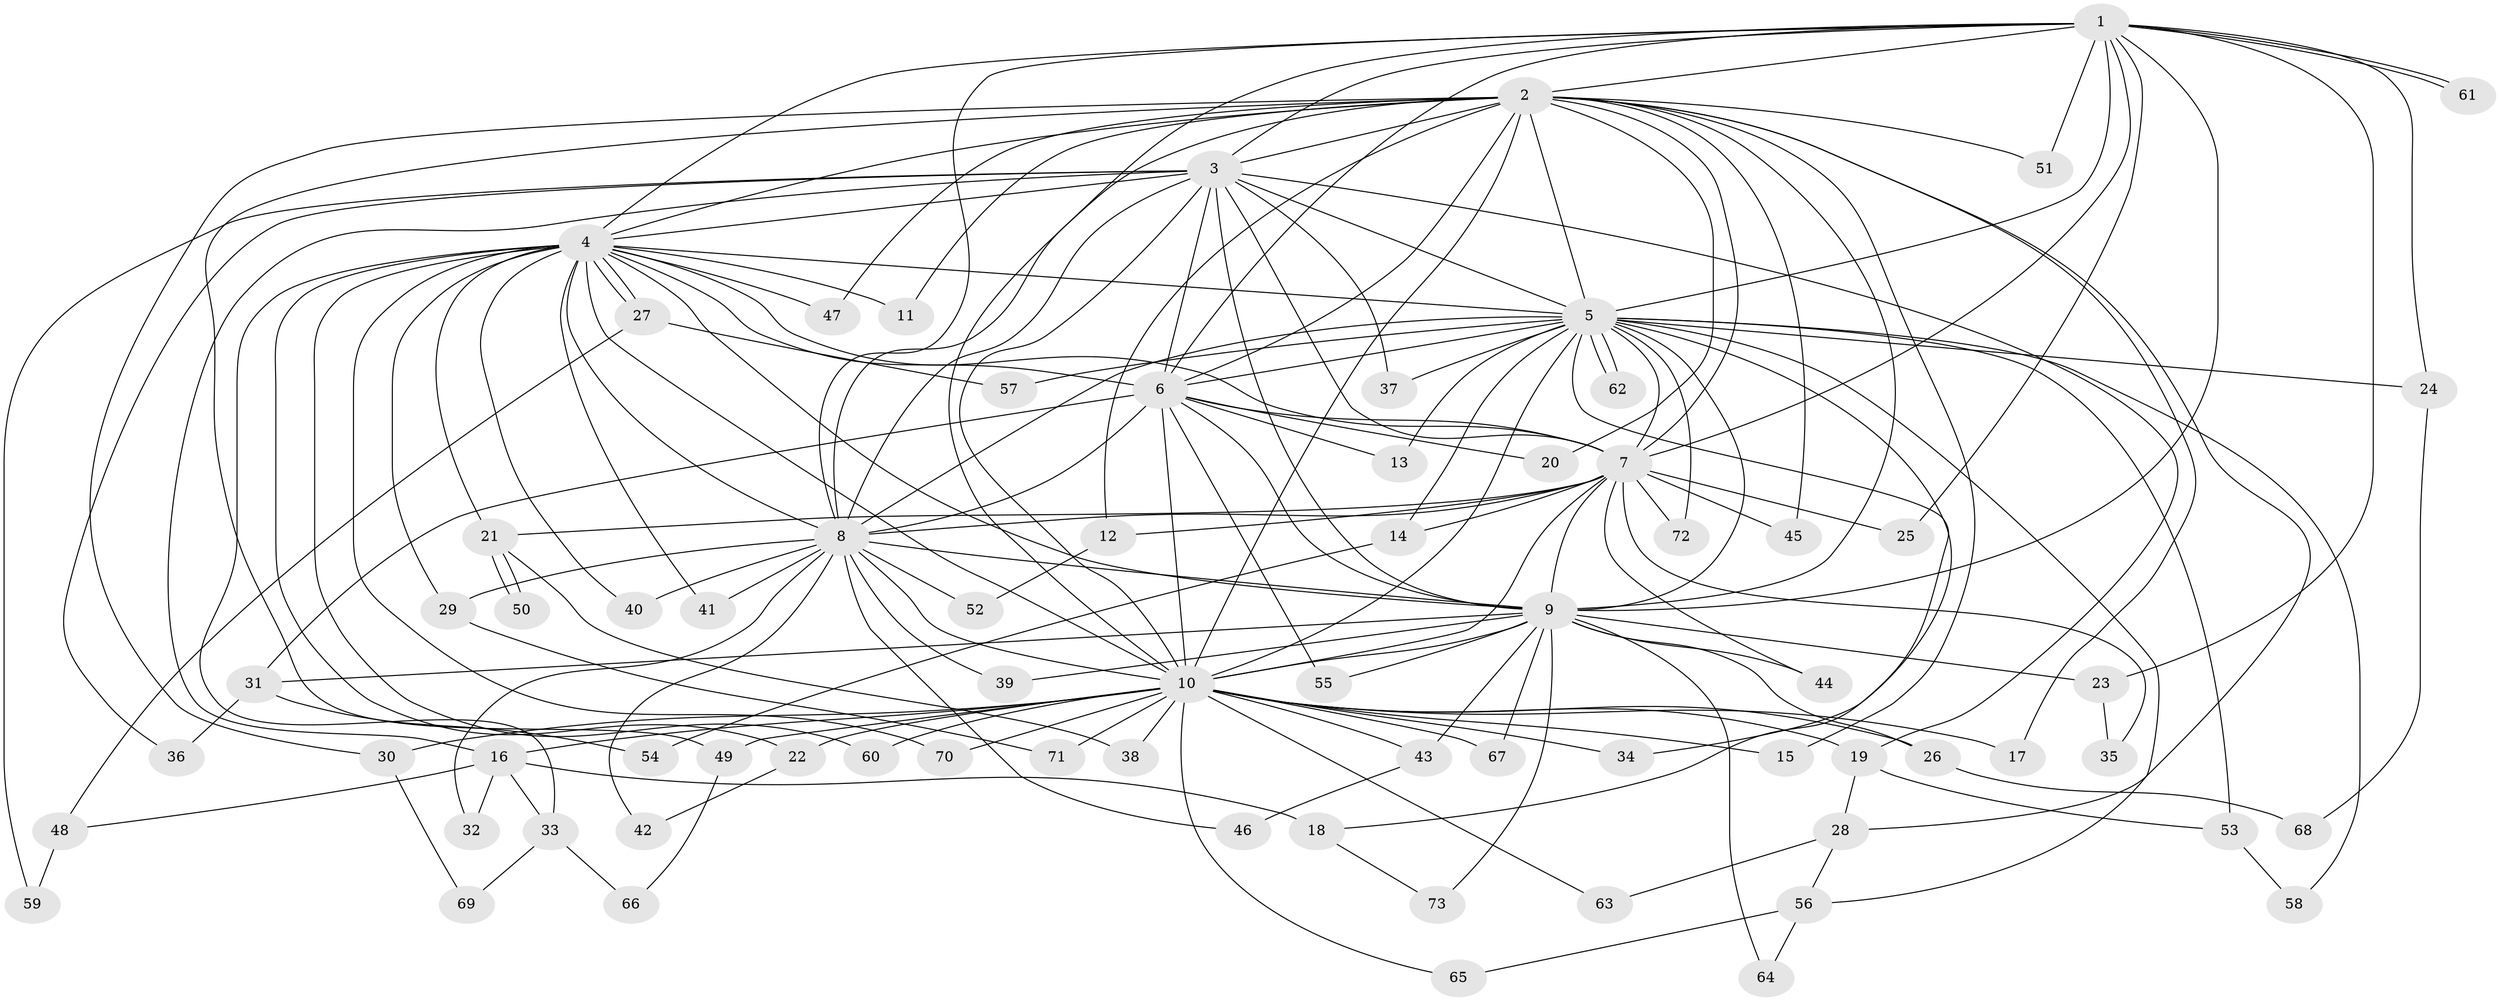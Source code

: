 // coarse degree distribution, {2: 0.21621621621621623, 23: 0.02702702702702703, 4: 0.13513513513513514, 9: 0.02702702702702703, 3: 0.2972972972972973, 6: 0.02702702702702703, 12: 0.05405405405405406, 14: 0.02702702702702703, 1: 0.08108108108108109, 11: 0.02702702702702703, 16: 0.05405405405405406, 15: 0.02702702702702703}
// Generated by graph-tools (version 1.1) at 2025/36/03/04/25 23:36:37]
// undirected, 73 vertices, 171 edges
graph export_dot {
  node [color=gray90,style=filled];
  1;
  2;
  3;
  4;
  5;
  6;
  7;
  8;
  9;
  10;
  11;
  12;
  13;
  14;
  15;
  16;
  17;
  18;
  19;
  20;
  21;
  22;
  23;
  24;
  25;
  26;
  27;
  28;
  29;
  30;
  31;
  32;
  33;
  34;
  35;
  36;
  37;
  38;
  39;
  40;
  41;
  42;
  43;
  44;
  45;
  46;
  47;
  48;
  49;
  50;
  51;
  52;
  53;
  54;
  55;
  56;
  57;
  58;
  59;
  60;
  61;
  62;
  63;
  64;
  65;
  66;
  67;
  68;
  69;
  70;
  71;
  72;
  73;
  1 -- 2;
  1 -- 3;
  1 -- 4;
  1 -- 5;
  1 -- 6;
  1 -- 7;
  1 -- 8;
  1 -- 9;
  1 -- 10;
  1 -- 23;
  1 -- 24;
  1 -- 25;
  1 -- 51;
  1 -- 61;
  1 -- 61;
  2 -- 3;
  2 -- 4;
  2 -- 5;
  2 -- 6;
  2 -- 7;
  2 -- 8;
  2 -- 9;
  2 -- 10;
  2 -- 11;
  2 -- 12;
  2 -- 15;
  2 -- 17;
  2 -- 20;
  2 -- 28;
  2 -- 30;
  2 -- 45;
  2 -- 47;
  2 -- 49;
  2 -- 51;
  3 -- 4;
  3 -- 5;
  3 -- 6;
  3 -- 7;
  3 -- 8;
  3 -- 9;
  3 -- 10;
  3 -- 16;
  3 -- 19;
  3 -- 36;
  3 -- 37;
  3 -- 59;
  4 -- 5;
  4 -- 6;
  4 -- 7;
  4 -- 8;
  4 -- 9;
  4 -- 10;
  4 -- 11;
  4 -- 21;
  4 -- 22;
  4 -- 27;
  4 -- 27;
  4 -- 29;
  4 -- 33;
  4 -- 40;
  4 -- 41;
  4 -- 47;
  4 -- 60;
  4 -- 70;
  5 -- 6;
  5 -- 7;
  5 -- 8;
  5 -- 9;
  5 -- 10;
  5 -- 13;
  5 -- 14;
  5 -- 18;
  5 -- 24;
  5 -- 34;
  5 -- 37;
  5 -- 53;
  5 -- 56;
  5 -- 57;
  5 -- 58;
  5 -- 62;
  5 -- 62;
  5 -- 72;
  6 -- 7;
  6 -- 8;
  6 -- 9;
  6 -- 10;
  6 -- 13;
  6 -- 20;
  6 -- 31;
  6 -- 55;
  7 -- 8;
  7 -- 9;
  7 -- 10;
  7 -- 12;
  7 -- 14;
  7 -- 21;
  7 -- 25;
  7 -- 35;
  7 -- 44;
  7 -- 45;
  7 -- 72;
  8 -- 9;
  8 -- 10;
  8 -- 29;
  8 -- 32;
  8 -- 39;
  8 -- 40;
  8 -- 41;
  8 -- 42;
  8 -- 46;
  8 -- 52;
  9 -- 10;
  9 -- 23;
  9 -- 26;
  9 -- 31;
  9 -- 39;
  9 -- 43;
  9 -- 44;
  9 -- 55;
  9 -- 64;
  9 -- 67;
  9 -- 73;
  10 -- 15;
  10 -- 16;
  10 -- 17;
  10 -- 19;
  10 -- 22;
  10 -- 26;
  10 -- 30;
  10 -- 34;
  10 -- 38;
  10 -- 43;
  10 -- 49;
  10 -- 60;
  10 -- 63;
  10 -- 65;
  10 -- 67;
  10 -- 70;
  10 -- 71;
  12 -- 52;
  14 -- 54;
  16 -- 18;
  16 -- 32;
  16 -- 33;
  16 -- 48;
  18 -- 73;
  19 -- 28;
  19 -- 53;
  21 -- 38;
  21 -- 50;
  21 -- 50;
  22 -- 42;
  23 -- 35;
  24 -- 68;
  26 -- 68;
  27 -- 48;
  27 -- 57;
  28 -- 56;
  28 -- 63;
  29 -- 71;
  30 -- 69;
  31 -- 36;
  31 -- 54;
  33 -- 66;
  33 -- 69;
  43 -- 46;
  48 -- 59;
  49 -- 66;
  53 -- 58;
  56 -- 64;
  56 -- 65;
}
